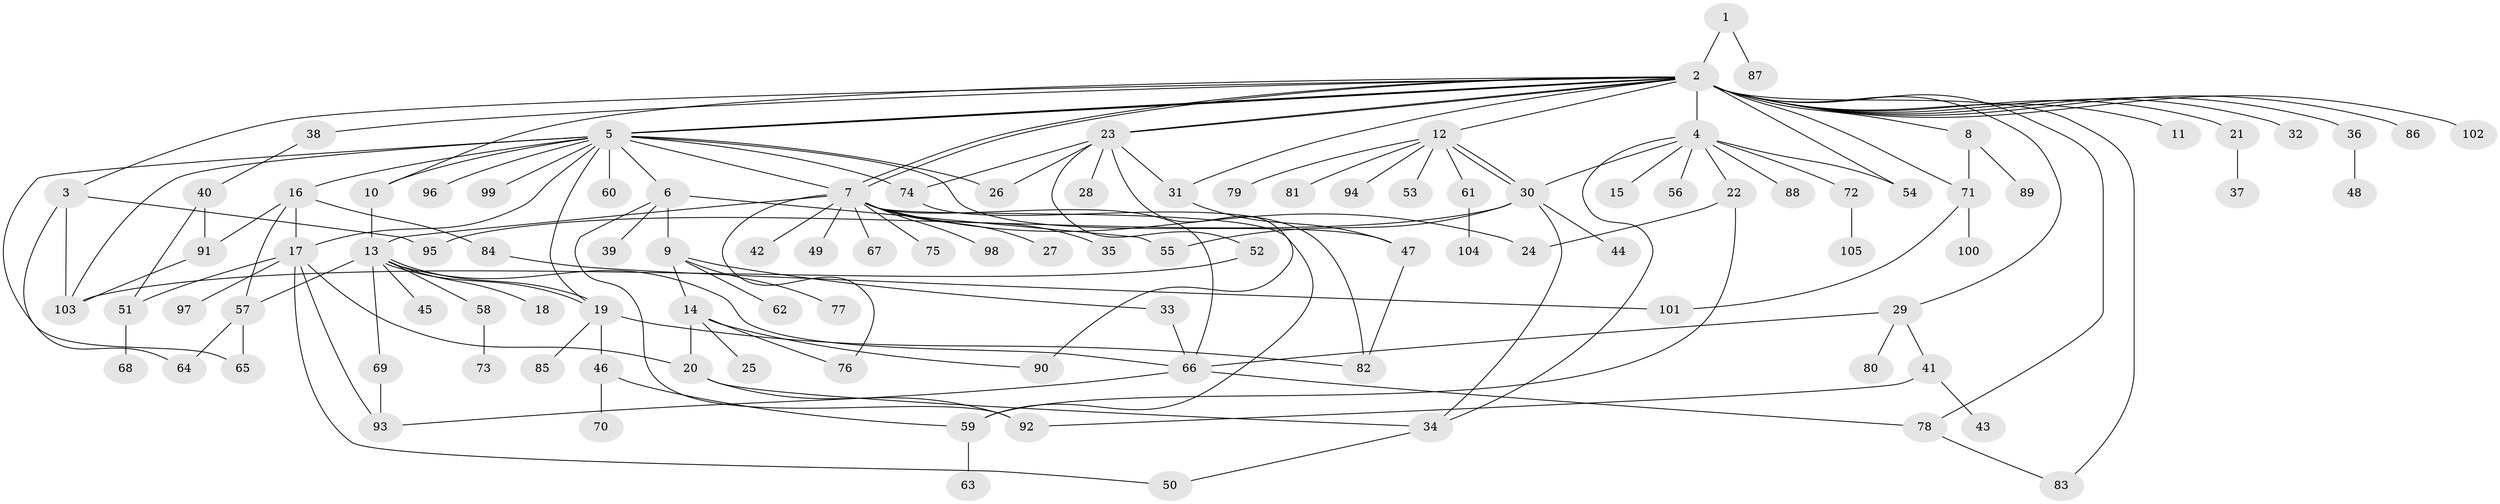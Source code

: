 // coarse degree distribution, {15: 0.03225806451612903, 17: 0.03225806451612903, 6: 0.03225806451612903, 5: 0.06451612903225806, 1: 0.5483870967741935, 2: 0.16129032258064516, 3: 0.0967741935483871, 4: 0.03225806451612903}
// Generated by graph-tools (version 1.1) at 2025/18/03/04/25 18:18:19]
// undirected, 105 vertices, 153 edges
graph export_dot {
graph [start="1"]
  node [color=gray90,style=filled];
  1;
  2;
  3;
  4;
  5;
  6;
  7;
  8;
  9;
  10;
  11;
  12;
  13;
  14;
  15;
  16;
  17;
  18;
  19;
  20;
  21;
  22;
  23;
  24;
  25;
  26;
  27;
  28;
  29;
  30;
  31;
  32;
  33;
  34;
  35;
  36;
  37;
  38;
  39;
  40;
  41;
  42;
  43;
  44;
  45;
  46;
  47;
  48;
  49;
  50;
  51;
  52;
  53;
  54;
  55;
  56;
  57;
  58;
  59;
  60;
  61;
  62;
  63;
  64;
  65;
  66;
  67;
  68;
  69;
  70;
  71;
  72;
  73;
  74;
  75;
  76;
  77;
  78;
  79;
  80;
  81;
  82;
  83;
  84;
  85;
  86;
  87;
  88;
  89;
  90;
  91;
  92;
  93;
  94;
  95;
  96;
  97;
  98;
  99;
  100;
  101;
  102;
  103;
  104;
  105;
  1 -- 2;
  1 -- 87;
  2 -- 3;
  2 -- 4;
  2 -- 5;
  2 -- 5;
  2 -- 5;
  2 -- 7;
  2 -- 7;
  2 -- 8;
  2 -- 10;
  2 -- 11;
  2 -- 12;
  2 -- 21;
  2 -- 23;
  2 -- 23;
  2 -- 29;
  2 -- 31;
  2 -- 32;
  2 -- 36;
  2 -- 38;
  2 -- 54;
  2 -- 71;
  2 -- 78;
  2 -- 83;
  2 -- 86;
  2 -- 102;
  3 -- 64;
  3 -- 95;
  3 -- 103;
  4 -- 15;
  4 -- 22;
  4 -- 30;
  4 -- 34;
  4 -- 54;
  4 -- 56;
  4 -- 72;
  4 -- 88;
  5 -- 6;
  5 -- 7;
  5 -- 10;
  5 -- 16;
  5 -- 17;
  5 -- 19;
  5 -- 26;
  5 -- 47;
  5 -- 60;
  5 -- 65;
  5 -- 74;
  5 -- 96;
  5 -- 99;
  5 -- 103;
  6 -- 9;
  6 -- 39;
  6 -- 55;
  6 -- 92;
  7 -- 13;
  7 -- 24;
  7 -- 27;
  7 -- 35;
  7 -- 42;
  7 -- 49;
  7 -- 59;
  7 -- 66;
  7 -- 67;
  7 -- 75;
  7 -- 76;
  7 -- 98;
  8 -- 71;
  8 -- 89;
  9 -- 14;
  9 -- 33;
  9 -- 62;
  9 -- 77;
  10 -- 13;
  12 -- 30;
  12 -- 30;
  12 -- 53;
  12 -- 61;
  12 -- 79;
  12 -- 81;
  12 -- 94;
  13 -- 18;
  13 -- 19;
  13 -- 19;
  13 -- 45;
  13 -- 57;
  13 -- 58;
  13 -- 66;
  13 -- 69;
  14 -- 20;
  14 -- 25;
  14 -- 76;
  14 -- 90;
  16 -- 17;
  16 -- 57;
  16 -- 84;
  16 -- 91;
  17 -- 20;
  17 -- 50;
  17 -- 51;
  17 -- 93;
  17 -- 97;
  19 -- 46;
  19 -- 82;
  19 -- 85;
  20 -- 34;
  20 -- 92;
  21 -- 37;
  22 -- 24;
  22 -- 59;
  23 -- 26;
  23 -- 28;
  23 -- 31;
  23 -- 52;
  23 -- 74;
  23 -- 90;
  29 -- 41;
  29 -- 66;
  29 -- 80;
  30 -- 34;
  30 -- 44;
  30 -- 55;
  30 -- 95;
  31 -- 47;
  33 -- 66;
  34 -- 50;
  36 -- 48;
  38 -- 40;
  40 -- 51;
  40 -- 91;
  41 -- 43;
  41 -- 92;
  46 -- 59;
  46 -- 70;
  47 -- 82;
  51 -- 68;
  52 -- 103;
  57 -- 64;
  57 -- 65;
  58 -- 73;
  59 -- 63;
  61 -- 104;
  66 -- 78;
  66 -- 93;
  69 -- 93;
  71 -- 100;
  71 -- 101;
  72 -- 105;
  74 -- 82;
  78 -- 83;
  84 -- 101;
  91 -- 103;
}
